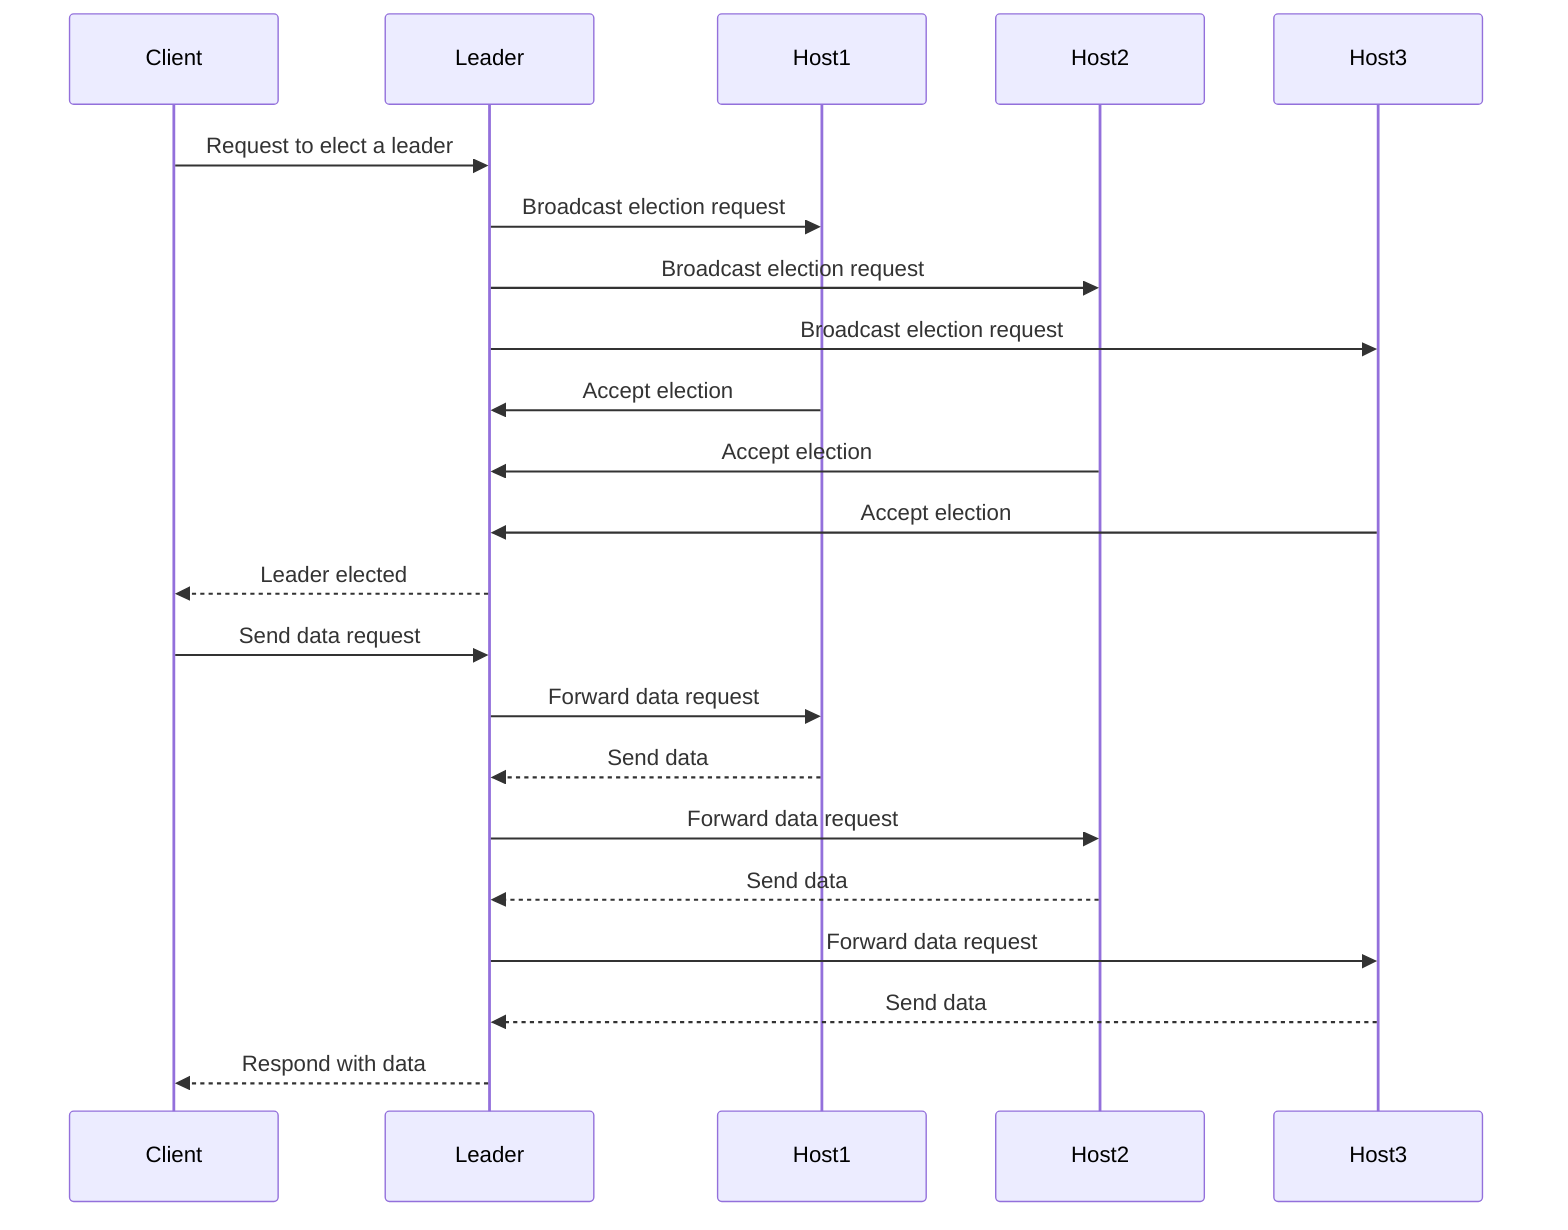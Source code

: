 sequenceDiagram
    participant Client
    participant Leader
    participant Host1
    participant Host2
    participant Host3
    Client->>Leader: Request to elect a leader
    Leader->>Host1: Broadcast election request
    Leader->>Host2: Broadcast election request
    Leader->>Host3: Broadcast election request
    Host1->>Leader: Accept election
    Host2->>Leader: Accept election
    Host3->>Leader: Accept election
    Leader-->>Client: Leader elected
    Client->>Leader: Send data request
    Leader->>Host1: Forward data request
    Host1-->>Leader: Send data
    Leader->>Host2: Forward data request
    Host2-->>Leader: Send data
    Leader->>Host3: Forward data request
    Host3-->>Leader: Send data
    Leader-->>Client: Respond with data